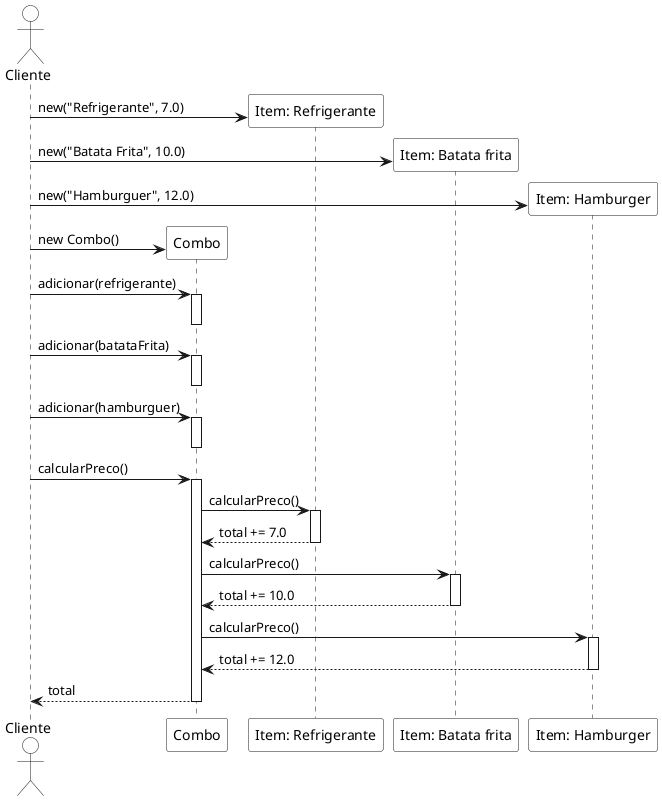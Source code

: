 @startuml
skinparam ActorBackgroundColor white
skinparam ParticipantBackgroundColor white

actor Cliente as cliente
participant "Combo" as combo
participant "Item: Refrigerante" as item1
participant "Item: Batata frita" as item2
participant "Item: Hamburger" as item3

cliente -> item1** : new("Refrigerante", 7.0)
cliente -> item2** : new("Batata Frita", 10.0)
cliente -> item3** : new("Hamburguer", 12.0)

cliente -> combo** : new Combo()
cliente -> combo ++: adicionar(refrigerante)
deactivate
cliente -> combo ++: adicionar(batataFrita)
deactivate
cliente -> combo ++: adicionar(hamburguer)
deactivate


cliente -> combo ++: calcularPreco()
	combo -> item1 ++: calcularPreco()
	return total += 7.0

	combo -> item2 ++: calcularPreco()
	return total += 10.0
	
	combo -> item3 ++: calcularPreco()
	return total += 12.0

return total
@enduml